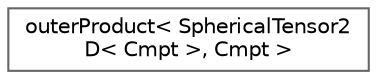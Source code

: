 digraph "Graphical Class Hierarchy"
{
 // LATEX_PDF_SIZE
  bgcolor="transparent";
  edge [fontname=Helvetica,fontsize=10,labelfontname=Helvetica,labelfontsize=10];
  node [fontname=Helvetica,fontsize=10,shape=box,height=0.2,width=0.4];
  rankdir="LR";
  Node0 [id="Node000000",label="outerProduct\< SphericalTensor2\lD\< Cmpt \>, Cmpt \>",height=0.2,width=0.4,color="grey40", fillcolor="white", style="filled",URL="$classFoam_1_1outerProduct_3_01SphericalTensor2D_3_01Cmpt_01_4_00_01Cmpt_01_4.html",tooltip=" "];
}
